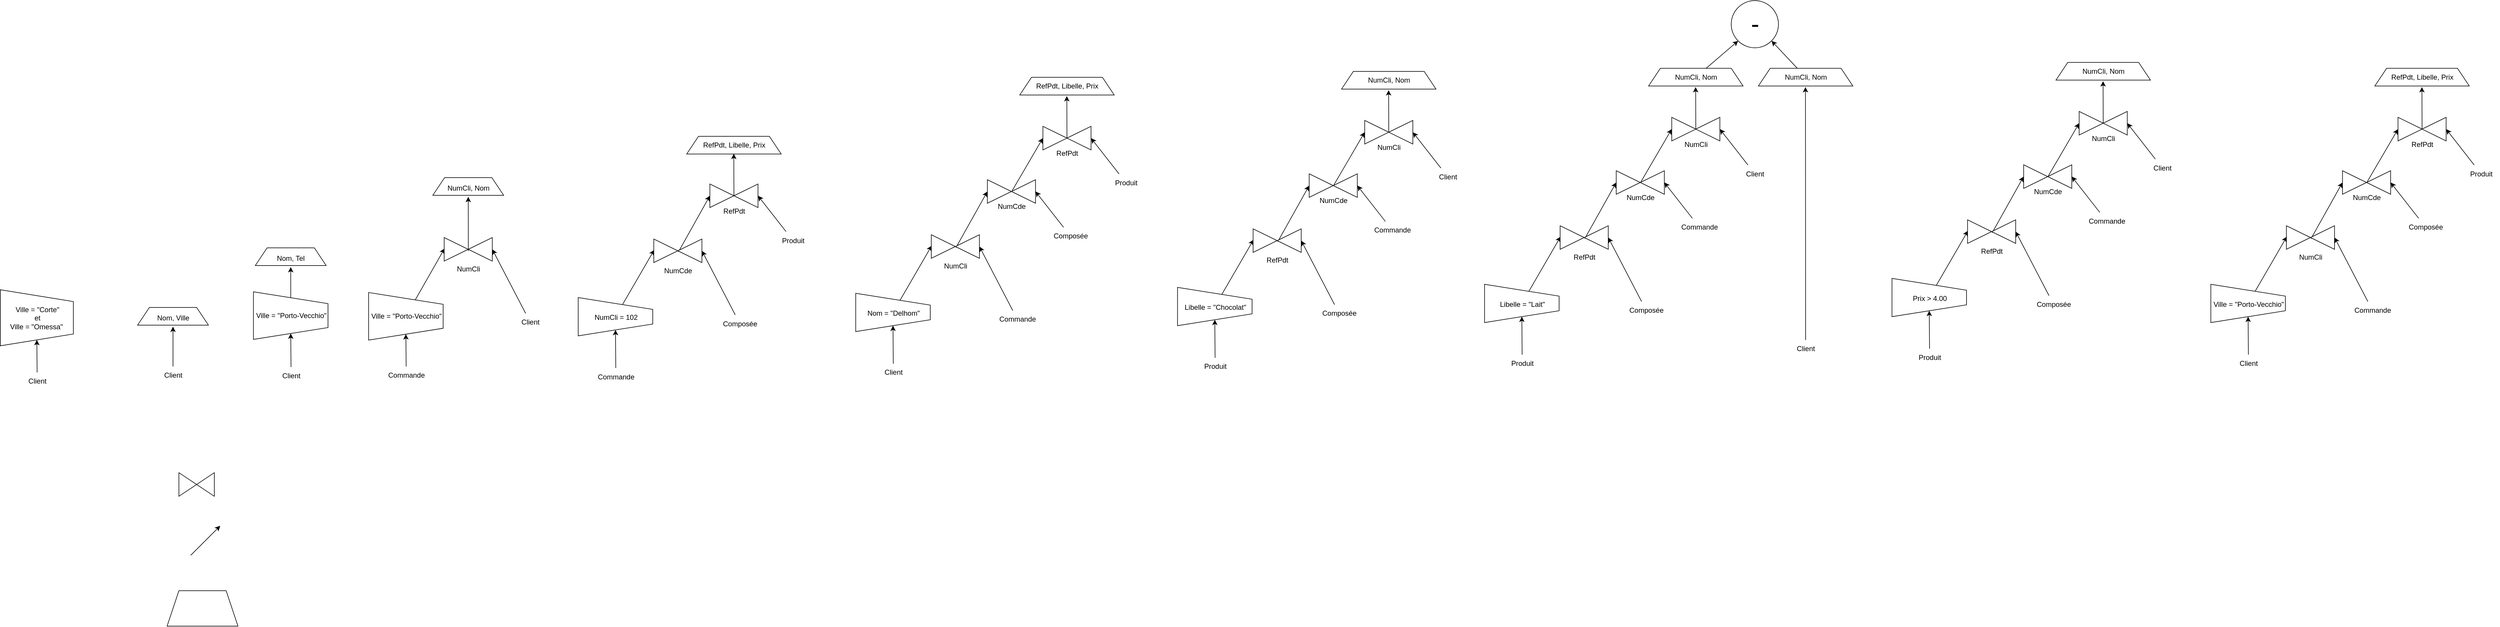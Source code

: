 <mxfile>
    <diagram id="LfQPh8v6tPDXvA52Tm2O" name="Page-1">
        <mxGraphModel dx="1200" dy="1699" grid="0" gridSize="10" guides="1" tooltips="1" connect="1" arrows="1" fold="1" page="0" pageScale="1" pageWidth="1100" pageHeight="1100" math="0" shadow="0">
            <root>
                <mxCell id="0"/>
                <mxCell id="1" parent="0"/>
                <mxCell id="2" value="" style="shape=collate;whiteSpace=wrap;html=1;rotation=90;" vertex="1" parent="1">
                    <mxGeometry x="630" y="350" width="40" height="60" as="geometry"/>
                </mxCell>
                <mxCell id="21" style="edgeStyle=none;html=1;" edge="1" parent="1" source="3" target="20">
                    <mxGeometry relative="1" as="geometry"/>
                </mxCell>
                <mxCell id="3" value="" style="shape=trapezoid;perimeter=trapezoidPerimeter;whiteSpace=wrap;html=1;fixedSize=1;rotation=90;" vertex="1" parent="1">
                    <mxGeometry x="769.07" y="30.69" width="80.62" height="126.25" as="geometry"/>
                </mxCell>
                <mxCell id="4" value="" style="endArrow=classic;html=1;" edge="1" parent="1">
                    <mxGeometry width="50" height="50" relative="1" as="geometry">
                        <mxPoint x="640" y="500" as="sourcePoint"/>
                        <mxPoint x="690" y="450" as="targetPoint"/>
                    </mxGeometry>
                </mxCell>
                <mxCell id="5" value="" style="shape=trapezoid;perimeter=trapezoidPerimeter;whiteSpace=wrap;html=1;fixedSize=1;" vertex="1" parent="1">
                    <mxGeometry x="600" y="560" width="120" height="60" as="geometry"/>
                </mxCell>
                <mxCell id="6" value="" style="shape=trapezoid;perimeter=trapezoidPerimeter;whiteSpace=wrap;html=1;fixedSize=1;rotation=90;" vertex="1" parent="1">
                    <mxGeometry x="331.88" y="35.63" width="95" height="123.75" as="geometry"/>
                </mxCell>
                <mxCell id="7" value="Ville = &quot;Corte&quot;&lt;br&gt;et&lt;br&gt;Ville = &quot;Omessa&quot;&amp;nbsp;" style="text;html=1;align=center;verticalAlign=middle;resizable=0;points=[];autosize=1;strokeColor=none;fillColor=none;" vertex="1" parent="1">
                    <mxGeometry x="320" y="67.5" width="120" height="60" as="geometry"/>
                </mxCell>
                <mxCell id="10" style="edgeStyle=none;html=1;entryX=1;entryY=0.5;entryDx=0;entryDy=0;" edge="1" parent="1" source="8" target="6">
                    <mxGeometry relative="1" as="geometry"/>
                </mxCell>
                <mxCell id="8" value="Client" style="text;html=1;align=center;verticalAlign=middle;resizable=0;points=[];autosize=1;strokeColor=none;fillColor=none;" vertex="1" parent="1">
                    <mxGeometry x="355" y="190" width="50" height="30" as="geometry"/>
                </mxCell>
                <mxCell id="11" value="" style="shape=trapezoid;perimeter=trapezoidPerimeter;whiteSpace=wrap;html=1;fixedSize=1;" vertex="1" parent="1">
                    <mxGeometry x="550" y="80" width="120" height="30" as="geometry"/>
                </mxCell>
                <mxCell id="12" value="Nom, Ville" style="text;html=1;align=center;verticalAlign=middle;resizable=0;points=[];autosize=1;strokeColor=none;fillColor=none;" vertex="1" parent="1">
                    <mxGeometry x="570" y="82.5" width="80" height="30" as="geometry"/>
                </mxCell>
                <mxCell id="14" style="edgeStyle=none;html=1;" edge="1" parent="1" source="13" target="12">
                    <mxGeometry relative="1" as="geometry"/>
                </mxCell>
                <mxCell id="13" value="Client" style="text;html=1;align=center;verticalAlign=middle;resizable=0;points=[];autosize=1;strokeColor=none;fillColor=none;" vertex="1" parent="1">
                    <mxGeometry x="585" y="180" width="50" height="30" as="geometry"/>
                </mxCell>
                <mxCell id="16" value="Ville = &quot;Porto-Vecchio&quot;" style="text;html=1;align=center;verticalAlign=middle;resizable=0;points=[];autosize=1;strokeColor=none;fillColor=none;" vertex="1" parent="1">
                    <mxGeometry x="740" y="78.5" width="140" height="30" as="geometry"/>
                </mxCell>
                <mxCell id="18" style="edgeStyle=none;html=1;entryX=1;entryY=0.5;entryDx=0;entryDy=0;" edge="1" parent="1" source="17" target="3">
                    <mxGeometry relative="1" as="geometry"/>
                </mxCell>
                <mxCell id="17" value="Client" style="text;html=1;align=center;verticalAlign=middle;resizable=0;points=[];autosize=1;strokeColor=none;fillColor=none;" vertex="1" parent="1">
                    <mxGeometry x="785" y="181" width="50" height="30" as="geometry"/>
                </mxCell>
                <mxCell id="19" value="" style="shape=trapezoid;perimeter=trapezoidPerimeter;whiteSpace=wrap;html=1;fixedSize=1;" vertex="1" parent="1">
                    <mxGeometry x="749.38" y="-21" width="120" height="30" as="geometry"/>
                </mxCell>
                <mxCell id="20" value="Nom, Tel" style="text;html=1;align=center;verticalAlign=middle;resizable=0;points=[];autosize=1;strokeColor=none;fillColor=none;" vertex="1" parent="1">
                    <mxGeometry x="774.38" y="-18.5" width="70" height="30" as="geometry"/>
                </mxCell>
                <mxCell id="29" style="edgeStyle=none;html=1;entryX=1;entryY=0.5;entryDx=0;entryDy=0;" edge="1" parent="1" source="22" target="27">
                    <mxGeometry relative="1" as="geometry"/>
                </mxCell>
                <mxCell id="22" value="Commande" style="text;html=1;align=center;verticalAlign=middle;resizable=0;points=[];autosize=1;strokeColor=none;fillColor=none;" vertex="1" parent="1">
                    <mxGeometry x="960" y="180" width="90" height="30" as="geometry"/>
                </mxCell>
                <mxCell id="31" style="edgeStyle=none;html=1;" edge="1" parent="1" source="27">
                    <mxGeometry relative="1" as="geometry">
                        <mxPoint x="1070" y="-20" as="targetPoint"/>
                    </mxGeometry>
                </mxCell>
                <mxCell id="27" value="" style="shape=trapezoid;perimeter=trapezoidPerimeter;whiteSpace=wrap;html=1;fixedSize=1;rotation=90;" vertex="1" parent="1">
                    <mxGeometry x="964.07" y="31.87" width="80.62" height="126.25" as="geometry"/>
                </mxCell>
                <mxCell id="28" value="Ville = &quot;Porto-Vecchio&quot;" style="text;html=1;align=center;verticalAlign=middle;resizable=0;points=[];autosize=1;strokeColor=none;fillColor=none;" vertex="1" parent="1">
                    <mxGeometry x="935" y="79.68" width="140" height="30" as="geometry"/>
                </mxCell>
                <mxCell id="37" style="edgeStyle=none;html=1;exitX=0.572;exitY=0.498;exitDx=0;exitDy=0;exitPerimeter=0;" edge="1" parent="1" source="30" target="36">
                    <mxGeometry relative="1" as="geometry"/>
                </mxCell>
                <mxCell id="30" value="" style="shape=collate;whiteSpace=wrap;html=1;rotation=90;" vertex="1" parent="1">
                    <mxGeometry x="1090" y="-59.25" width="40" height="81.5" as="geometry"/>
                </mxCell>
                <mxCell id="33" style="edgeStyle=none;html=1;entryX=0.5;entryY=0;entryDx=0;entryDy=0;" edge="1" parent="1" source="32" target="30">
                    <mxGeometry relative="1" as="geometry"/>
                </mxCell>
                <mxCell id="32" value="Client" style="text;html=1;align=center;verticalAlign=middle;resizable=0;points=[];autosize=1;strokeColor=none;fillColor=none;" vertex="1" parent="1">
                    <mxGeometry x="1190" y="90" width="50" height="30" as="geometry"/>
                </mxCell>
                <mxCell id="34" value="NumCli" style="text;html=1;align=center;verticalAlign=middle;resizable=0;points=[];autosize=1;strokeColor=none;fillColor=none;" vertex="1" parent="1">
                    <mxGeometry x="1080" width="60" height="30" as="geometry"/>
                </mxCell>
                <mxCell id="35" value="" style="shape=trapezoid;perimeter=trapezoidPerimeter;whiteSpace=wrap;html=1;fixedSize=1;" vertex="1" parent="1">
                    <mxGeometry x="1050" y="-140" width="120" height="30" as="geometry"/>
                </mxCell>
                <mxCell id="36" value="NumCli, Nom" style="text;html=1;align=center;verticalAlign=middle;resizable=0;points=[];autosize=1;strokeColor=none;fillColor=none;" vertex="1" parent="1">
                    <mxGeometry x="1065" y="-137.5" width="90" height="30" as="geometry"/>
                </mxCell>
                <mxCell id="38" style="edgeStyle=none;html=1;entryX=1;entryY=0.5;entryDx=0;entryDy=0;" edge="1" parent="1" source="39" target="41">
                    <mxGeometry relative="1" as="geometry"/>
                </mxCell>
                <mxCell id="39" value="Commande" style="text;html=1;align=center;verticalAlign=middle;resizable=0;points=[];autosize=1;strokeColor=none;fillColor=none;" vertex="1" parent="1">
                    <mxGeometry x="1315" y="182.5" width="90" height="30" as="geometry"/>
                </mxCell>
                <mxCell id="40" style="edgeStyle=none;html=1;" edge="1" parent="1" source="41">
                    <mxGeometry relative="1" as="geometry">
                        <mxPoint x="1425" y="-17.5" as="targetPoint"/>
                    </mxGeometry>
                </mxCell>
                <mxCell id="41" value="" style="shape=trapezoid;perimeter=trapezoidPerimeter;whiteSpace=wrap;html=1;fixedSize=1;rotation=90;" vertex="1" parent="1">
                    <mxGeometry x="1326.96" y="32.56" width="64.85" height="126.25" as="geometry"/>
                </mxCell>
                <mxCell id="42" value="NumCli = 102" style="text;html=1;align=center;verticalAlign=middle;resizable=0;points=[];autosize=1;strokeColor=none;fillColor=none;" vertex="1" parent="1">
                    <mxGeometry x="1310" y="82.18" width="100" height="30" as="geometry"/>
                </mxCell>
                <mxCell id="43" style="edgeStyle=none;html=1;exitX=0.548;exitY=0.488;exitDx=0;exitDy=0;exitPerimeter=0;entryX=0.5;entryY=1;entryDx=0;entryDy=0;" edge="1" parent="1" source="44" target="50">
                    <mxGeometry relative="1" as="geometry">
                        <mxPoint x="1465.139" y="-105" as="targetPoint"/>
                    </mxGeometry>
                </mxCell>
                <mxCell id="44" value="" style="shape=collate;whiteSpace=wrap;html=1;rotation=90;" vertex="1" parent="1">
                    <mxGeometry x="1445" y="-56.75" width="40" height="81.5" as="geometry"/>
                </mxCell>
                <mxCell id="45" style="edgeStyle=none;html=1;entryX=0.5;entryY=0;entryDx=0;entryDy=0;" edge="1" parent="1" source="46" target="44">
                    <mxGeometry relative="1" as="geometry"/>
                </mxCell>
                <mxCell id="46" value="Composée" style="text;html=1;align=center;verticalAlign=middle;resizable=0;points=[];autosize=1;strokeColor=none;fillColor=none;" vertex="1" parent="1">
                    <mxGeometry x="1530" y="92.5" width="80" height="30" as="geometry"/>
                </mxCell>
                <mxCell id="47" value="NumCde" style="text;html=1;align=center;verticalAlign=middle;resizable=0;points=[];autosize=1;strokeColor=none;fillColor=none;" vertex="1" parent="1">
                    <mxGeometry x="1430" y="2.5" width="70" height="30" as="geometry"/>
                </mxCell>
                <mxCell id="57" style="edgeStyle=none;html=1;entryX=0.498;entryY=0.984;entryDx=0;entryDy=0;entryPerimeter=0;exitX=0.481;exitY=0.5;exitDx=0;exitDy=0;exitPerimeter=0;" edge="1" parent="1" source="50" target="56">
                    <mxGeometry relative="1" as="geometry"/>
                </mxCell>
                <mxCell id="50" value="" style="shape=collate;whiteSpace=wrap;html=1;rotation=90;" vertex="1" parent="1">
                    <mxGeometry x="1540" y="-150" width="40" height="81.5" as="geometry"/>
                </mxCell>
                <mxCell id="51" value="RefPdt" style="text;html=1;align=center;verticalAlign=middle;resizable=0;points=[];autosize=1;strokeColor=none;fillColor=none;" vertex="1" parent="1">
                    <mxGeometry x="1530" y="-98.5" width="60" height="30" as="geometry"/>
                </mxCell>
                <mxCell id="54" style="edgeStyle=none;html=1;entryX=0.5;entryY=0;entryDx=0;entryDy=0;" edge="1" parent="1" source="53" target="50">
                    <mxGeometry relative="1" as="geometry"/>
                </mxCell>
                <mxCell id="53" value="Produit" style="text;html=1;align=center;verticalAlign=middle;resizable=0;points=[];autosize=1;strokeColor=none;fillColor=none;" vertex="1" parent="1">
                    <mxGeometry x="1630" y="-48.5" width="60" height="30" as="geometry"/>
                </mxCell>
                <mxCell id="55" value="" style="shape=trapezoid;perimeter=trapezoidPerimeter;whiteSpace=wrap;html=1;fixedSize=1;" vertex="1" parent="1">
                    <mxGeometry x="1480" y="-210" width="160" height="30" as="geometry"/>
                </mxCell>
                <mxCell id="56" value="RefPdt, Libelle, Prix" style="text;html=1;align=center;verticalAlign=middle;resizable=0;points=[];autosize=1;strokeColor=none;fillColor=none;" vertex="1" parent="1">
                    <mxGeometry x="1495" y="-210" width="130" height="30" as="geometry"/>
                </mxCell>
                <mxCell id="58" style="edgeStyle=none;html=1;entryX=1;entryY=0.5;entryDx=0;entryDy=0;" edge="1" parent="1" source="59" target="61">
                    <mxGeometry relative="1" as="geometry"/>
                </mxCell>
                <mxCell id="59" value="Client" style="text;html=1;align=center;verticalAlign=middle;resizable=0;points=[];autosize=1;strokeColor=none;fillColor=none;" vertex="1" parent="1">
                    <mxGeometry x="1805" y="175.25" width="50" height="30" as="geometry"/>
                </mxCell>
                <mxCell id="60" style="edgeStyle=none;html=1;" edge="1" parent="1" source="61">
                    <mxGeometry relative="1" as="geometry">
                        <mxPoint x="1895.0" y="-24.75" as="targetPoint"/>
                    </mxGeometry>
                </mxCell>
                <mxCell id="61" value="" style="shape=trapezoid;perimeter=trapezoidPerimeter;whiteSpace=wrap;html=1;fixedSize=1;rotation=90;" vertex="1" parent="1">
                    <mxGeometry x="1796.96" y="25.31" width="64.85" height="126.25" as="geometry"/>
                </mxCell>
                <mxCell id="62" value="Nom = &quot;Delhom&quot;" style="text;html=1;align=center;verticalAlign=middle;resizable=0;points=[];autosize=1;strokeColor=none;fillColor=none;" vertex="1" parent="1">
                    <mxGeometry x="1775" y="74.93" width="110" height="30" as="geometry"/>
                </mxCell>
                <mxCell id="63" style="edgeStyle=none;html=1;exitX=0.548;exitY=0.488;exitDx=0;exitDy=0;exitPerimeter=0;entryX=0.5;entryY=1;entryDx=0;entryDy=0;" edge="1" parent="1" source="64" target="69">
                    <mxGeometry relative="1" as="geometry">
                        <mxPoint x="1935.139" y="-112.25" as="targetPoint"/>
                    </mxGeometry>
                </mxCell>
                <mxCell id="64" value="" style="shape=collate;whiteSpace=wrap;html=1;rotation=90;" vertex="1" parent="1">
                    <mxGeometry x="1915" y="-64" width="40" height="81.5" as="geometry"/>
                </mxCell>
                <mxCell id="65" style="edgeStyle=none;html=1;entryX=0.5;entryY=0;entryDx=0;entryDy=0;" edge="1" parent="1" source="66" target="64">
                    <mxGeometry relative="1" as="geometry"/>
                </mxCell>
                <mxCell id="66" value="Commande" style="text;html=1;align=center;verticalAlign=middle;resizable=0;points=[];autosize=1;strokeColor=none;fillColor=none;" vertex="1" parent="1">
                    <mxGeometry x="1995" y="85.25" width="90" height="30" as="geometry"/>
                </mxCell>
                <mxCell id="67" value="NumCli" style="text;html=1;align=center;verticalAlign=middle;resizable=0;points=[];autosize=1;strokeColor=none;fillColor=none;" vertex="1" parent="1">
                    <mxGeometry x="1905" y="-4.75" width="60" height="30" as="geometry"/>
                </mxCell>
                <mxCell id="69" value="" style="shape=collate;whiteSpace=wrap;html=1;rotation=90;" vertex="1" parent="1">
                    <mxGeometry x="2010" y="-157.25" width="40" height="81.5" as="geometry"/>
                </mxCell>
                <mxCell id="70" value="NumCde" style="text;html=1;align=center;verticalAlign=middle;resizable=0;points=[];autosize=1;strokeColor=none;fillColor=none;" vertex="1" parent="1">
                    <mxGeometry x="1995" y="-105.75" width="70" height="30" as="geometry"/>
                </mxCell>
                <mxCell id="71" style="edgeStyle=none;html=1;entryX=0.5;entryY=0;entryDx=0;entryDy=0;" edge="1" parent="1" source="72" target="69">
                    <mxGeometry relative="1" as="geometry"/>
                </mxCell>
                <mxCell id="72" value="Composée" style="text;html=1;align=center;verticalAlign=middle;resizable=0;points=[];autosize=1;strokeColor=none;fillColor=none;" vertex="1" parent="1">
                    <mxGeometry x="2090" y="-55.75" width="80" height="30" as="geometry"/>
                </mxCell>
                <mxCell id="92" style="edgeStyle=none;html=1;exitX=0.475;exitY=0.488;exitDx=0;exitDy=0;exitPerimeter=0;entryX=0.5;entryY=1;entryDx=0;entryDy=0;" edge="1" parent="1" target="94" source="69">
                    <mxGeometry relative="1" as="geometry">
                        <mxPoint x="2029.159" y="-202.72" as="targetPoint"/>
                        <mxPoint x="2029.998" y="-111.8" as="sourcePoint"/>
                    </mxGeometry>
                </mxCell>
                <mxCell id="93" style="edgeStyle=none;html=1;entryX=0.498;entryY=0.984;entryDx=0;entryDy=0;entryPerimeter=0;exitX=0.481;exitY=0.5;exitDx=0;exitDy=0;exitPerimeter=0;" edge="1" parent="1" source="94">
                    <mxGeometry relative="1" as="geometry">
                        <mxPoint x="2123.76" y="-278.2" as="targetPoint"/>
                    </mxGeometry>
                </mxCell>
                <mxCell id="94" value="" style="shape=collate;whiteSpace=wrap;html=1;rotation=90;" vertex="1" parent="1">
                    <mxGeometry x="2104.02" y="-247.72" width="40" height="81.5" as="geometry"/>
                </mxCell>
                <mxCell id="95" value="RefPdt" style="text;html=1;align=center;verticalAlign=middle;resizable=0;points=[];autosize=1;strokeColor=none;fillColor=none;" vertex="1" parent="1">
                    <mxGeometry x="2094.02" y="-196.22" width="60" height="30" as="geometry"/>
                </mxCell>
                <mxCell id="96" style="edgeStyle=none;html=1;entryX=0.5;entryY=0;entryDx=0;entryDy=0;" edge="1" parent="1" source="97" target="94">
                    <mxGeometry relative="1" as="geometry"/>
                </mxCell>
                <mxCell id="97" value="Produit" style="text;html=1;align=center;verticalAlign=middle;resizable=0;points=[];autosize=1;strokeColor=none;fillColor=none;" vertex="1" parent="1">
                    <mxGeometry x="2194.02" y="-146.22" width="60" height="30" as="geometry"/>
                </mxCell>
                <mxCell id="98" value="" style="shape=trapezoid;perimeter=trapezoidPerimeter;whiteSpace=wrap;html=1;fixedSize=1;" vertex="1" parent="1">
                    <mxGeometry x="2044.02" y="-310" width="160" height="30" as="geometry"/>
                </mxCell>
                <mxCell id="99" value="RefPdt, Libelle, Prix" style="text;html=1;align=center;verticalAlign=middle;resizable=0;points=[];autosize=1;strokeColor=none;fillColor=none;" vertex="1" parent="1">
                    <mxGeometry x="2059.02" y="-310" width="130" height="30" as="geometry"/>
                </mxCell>
                <mxCell id="100" style="edgeStyle=none;html=1;entryX=1;entryY=0.5;entryDx=0;entryDy=0;" edge="1" parent="1" source="101" target="103">
                    <mxGeometry relative="1" as="geometry"/>
                </mxCell>
                <mxCell id="101" value="Produit" style="text;html=1;align=center;verticalAlign=middle;resizable=0;points=[];autosize=1;strokeColor=none;fillColor=none;" vertex="1" parent="1">
                    <mxGeometry x="2345" y="165.25" width="60" height="30" as="geometry"/>
                </mxCell>
                <mxCell id="102" style="edgeStyle=none;html=1;" edge="1" parent="1" source="103">
                    <mxGeometry relative="1" as="geometry">
                        <mxPoint x="2440.0" y="-34.75" as="targetPoint"/>
                    </mxGeometry>
                </mxCell>
                <mxCell id="103" value="" style="shape=trapezoid;perimeter=trapezoidPerimeter;whiteSpace=wrap;html=1;fixedSize=1;rotation=90;" vertex="1" parent="1">
                    <mxGeometry x="2341.96" y="15.31" width="64.85" height="126.25" as="geometry"/>
                </mxCell>
                <mxCell id="104" value="Libelle = &quot;Chocolat&quot;" style="text;html=1;align=center;verticalAlign=middle;resizable=0;points=[];autosize=1;strokeColor=none;fillColor=none;" vertex="1" parent="1">
                    <mxGeometry x="2310" y="64.93" width="130" height="30" as="geometry"/>
                </mxCell>
                <mxCell id="105" style="edgeStyle=none;html=1;exitX=0.548;exitY=0.488;exitDx=0;exitDy=0;exitPerimeter=0;entryX=0.5;entryY=1;entryDx=0;entryDy=0;" edge="1" parent="1" source="106" target="110">
                    <mxGeometry relative="1" as="geometry">
                        <mxPoint x="2480.139" y="-122.25" as="targetPoint"/>
                    </mxGeometry>
                </mxCell>
                <mxCell id="106" value="" style="shape=collate;whiteSpace=wrap;html=1;rotation=90;" vertex="1" parent="1">
                    <mxGeometry x="2460" y="-74" width="40" height="81.5" as="geometry"/>
                </mxCell>
                <mxCell id="107" style="edgeStyle=none;html=1;entryX=0.5;entryY=0;entryDx=0;entryDy=0;" edge="1" parent="1" source="108" target="106">
                    <mxGeometry relative="1" as="geometry"/>
                </mxCell>
                <mxCell id="108" value="Composée" style="text;html=1;align=center;verticalAlign=middle;resizable=0;points=[];autosize=1;strokeColor=none;fillColor=none;" vertex="1" parent="1">
                    <mxGeometry x="2545" y="75.25" width="80" height="30" as="geometry"/>
                </mxCell>
                <mxCell id="109" value="RefPdt" style="text;html=1;align=center;verticalAlign=middle;resizable=0;points=[];autosize=1;strokeColor=none;fillColor=none;" vertex="1" parent="1">
                    <mxGeometry x="2450" y="-14.75" width="60" height="30" as="geometry"/>
                </mxCell>
                <mxCell id="110" value="" style="shape=collate;whiteSpace=wrap;html=1;rotation=90;" vertex="1" parent="1">
                    <mxGeometry x="2555" y="-167.25" width="40" height="81.5" as="geometry"/>
                </mxCell>
                <mxCell id="111" value="NumCde" style="text;html=1;align=center;verticalAlign=middle;resizable=0;points=[];autosize=1;strokeColor=none;fillColor=none;" vertex="1" parent="1">
                    <mxGeometry x="2540" y="-115.75" width="70" height="30" as="geometry"/>
                </mxCell>
                <mxCell id="112" style="edgeStyle=none;html=1;entryX=0.5;entryY=0;entryDx=0;entryDy=0;" edge="1" parent="1" source="113" target="110">
                    <mxGeometry relative="1" as="geometry"/>
                </mxCell>
                <mxCell id="113" value="Commande" style="text;html=1;align=center;verticalAlign=middle;resizable=0;points=[];autosize=1;strokeColor=none;fillColor=none;" vertex="1" parent="1">
                    <mxGeometry x="2630" y="-65.75" width="90" height="30" as="geometry"/>
                </mxCell>
                <mxCell id="114" style="edgeStyle=none;html=1;exitX=0.475;exitY=0.488;exitDx=0;exitDy=0;exitPerimeter=0;entryX=0.5;entryY=1;entryDx=0;entryDy=0;" edge="1" parent="1" source="110" target="116">
                    <mxGeometry relative="1" as="geometry">
                        <mxPoint x="2574.159" y="-212.72" as="targetPoint"/>
                        <mxPoint x="2574.998" y="-121.8" as="sourcePoint"/>
                    </mxGeometry>
                </mxCell>
                <mxCell id="115" style="edgeStyle=none;html=1;entryX=0.498;entryY=0.984;entryDx=0;entryDy=0;entryPerimeter=0;exitX=0.481;exitY=0.5;exitDx=0;exitDy=0;exitPerimeter=0;" edge="1" parent="1" source="116">
                    <mxGeometry relative="1" as="geometry">
                        <mxPoint x="2668.76" y="-288.2" as="targetPoint"/>
                    </mxGeometry>
                </mxCell>
                <mxCell id="116" value="" style="shape=collate;whiteSpace=wrap;html=1;rotation=90;" vertex="1" parent="1">
                    <mxGeometry x="2649.02" y="-257.72" width="40" height="81.5" as="geometry"/>
                </mxCell>
                <mxCell id="117" value="NumCli" style="text;html=1;align=center;verticalAlign=middle;resizable=0;points=[];autosize=1;strokeColor=none;fillColor=none;" vertex="1" parent="1">
                    <mxGeometry x="2639.02" y="-206.22" width="60" height="30" as="geometry"/>
                </mxCell>
                <mxCell id="118" style="edgeStyle=none;html=1;entryX=0.5;entryY=0;entryDx=0;entryDy=0;" edge="1" parent="1" source="119" target="116">
                    <mxGeometry relative="1" as="geometry"/>
                </mxCell>
                <mxCell id="119" value="Client" style="text;html=1;align=center;verticalAlign=middle;resizable=0;points=[];autosize=1;strokeColor=none;fillColor=none;" vertex="1" parent="1">
                    <mxGeometry x="2744.02" y="-156.22" width="50" height="30" as="geometry"/>
                </mxCell>
                <mxCell id="120" value="" style="shape=trapezoid;perimeter=trapezoidPerimeter;whiteSpace=wrap;html=1;fixedSize=1;" vertex="1" parent="1">
                    <mxGeometry x="2589.02" y="-320" width="160" height="30" as="geometry"/>
                </mxCell>
                <mxCell id="121" value="NumCli, Nom" style="text;html=1;align=center;verticalAlign=middle;resizable=0;points=[];autosize=1;strokeColor=none;fillColor=none;" vertex="1" parent="1">
                    <mxGeometry x="2624.02" y="-320" width="90" height="30" as="geometry"/>
                </mxCell>
                <mxCell id="122" style="edgeStyle=none;html=1;entryX=1;entryY=0.5;entryDx=0;entryDy=0;" edge="1" parent="1" source="123" target="125">
                    <mxGeometry relative="1" as="geometry"/>
                </mxCell>
                <mxCell id="123" value="Produit" style="text;html=1;align=center;verticalAlign=middle;resizable=0;points=[];autosize=1;strokeColor=none;fillColor=none;" vertex="1" parent="1">
                    <mxGeometry x="2865" y="160" width="60" height="30" as="geometry"/>
                </mxCell>
                <mxCell id="124" style="edgeStyle=none;html=1;" edge="1" parent="1" source="125">
                    <mxGeometry relative="1" as="geometry">
                        <mxPoint x="2960.0" y="-40" as="targetPoint"/>
                    </mxGeometry>
                </mxCell>
                <mxCell id="125" value="" style="shape=trapezoid;perimeter=trapezoidPerimeter;whiteSpace=wrap;html=1;fixedSize=1;rotation=90;" vertex="1" parent="1">
                    <mxGeometry x="2861.96" y="10.06" width="64.85" height="126.25" as="geometry"/>
                </mxCell>
                <mxCell id="126" value="Libelle = &quot;Lait&quot;" style="text;html=1;align=center;verticalAlign=middle;resizable=0;points=[];autosize=1;strokeColor=none;fillColor=none;" vertex="1" parent="1">
                    <mxGeometry x="2845" y="59.68" width="100" height="30" as="geometry"/>
                </mxCell>
                <mxCell id="127" style="edgeStyle=none;html=1;exitX=0.548;exitY=0.488;exitDx=0;exitDy=0;exitPerimeter=0;entryX=0.5;entryY=1;entryDx=0;entryDy=0;" edge="1" parent="1" source="128" target="132">
                    <mxGeometry relative="1" as="geometry">
                        <mxPoint x="3000.139" y="-127.5" as="targetPoint"/>
                    </mxGeometry>
                </mxCell>
                <mxCell id="128" value="" style="shape=collate;whiteSpace=wrap;html=1;rotation=90;" vertex="1" parent="1">
                    <mxGeometry x="2980" y="-79.25" width="40" height="81.5" as="geometry"/>
                </mxCell>
                <mxCell id="129" style="edgeStyle=none;html=1;entryX=0.5;entryY=0;entryDx=0;entryDy=0;" edge="1" parent="1" source="130" target="128">
                    <mxGeometry relative="1" as="geometry"/>
                </mxCell>
                <mxCell id="130" value="Composée" style="text;html=1;align=center;verticalAlign=middle;resizable=0;points=[];autosize=1;strokeColor=none;fillColor=none;" vertex="1" parent="1">
                    <mxGeometry x="3065" y="70" width="80" height="30" as="geometry"/>
                </mxCell>
                <mxCell id="131" value="RefPdt" style="text;html=1;align=center;verticalAlign=middle;resizable=0;points=[];autosize=1;strokeColor=none;fillColor=none;" vertex="1" parent="1">
                    <mxGeometry x="2970" y="-20" width="60" height="30" as="geometry"/>
                </mxCell>
                <mxCell id="132" value="" style="shape=collate;whiteSpace=wrap;html=1;rotation=90;" vertex="1" parent="1">
                    <mxGeometry x="3075" y="-172.5" width="40" height="81.5" as="geometry"/>
                </mxCell>
                <mxCell id="133" value="NumCde" style="text;html=1;align=center;verticalAlign=middle;resizable=0;points=[];autosize=1;strokeColor=none;fillColor=none;" vertex="1" parent="1">
                    <mxGeometry x="3060" y="-121" width="70" height="30" as="geometry"/>
                </mxCell>
                <mxCell id="134" style="edgeStyle=none;html=1;entryX=0.5;entryY=0;entryDx=0;entryDy=0;" edge="1" parent="1" source="135" target="132">
                    <mxGeometry relative="1" as="geometry"/>
                </mxCell>
                <mxCell id="135" value="Commande" style="text;html=1;align=center;verticalAlign=middle;resizable=0;points=[];autosize=1;strokeColor=none;fillColor=none;" vertex="1" parent="1">
                    <mxGeometry x="3150" y="-71" width="90" height="30" as="geometry"/>
                </mxCell>
                <mxCell id="136" style="edgeStyle=none;html=1;exitX=0.475;exitY=0.488;exitDx=0;exitDy=0;exitPerimeter=0;entryX=0.5;entryY=1;entryDx=0;entryDy=0;" edge="1" parent="1" source="132" target="138">
                    <mxGeometry relative="1" as="geometry">
                        <mxPoint x="3094.159" y="-217.97" as="targetPoint"/>
                        <mxPoint x="3094.998" y="-127.05" as="sourcePoint"/>
                    </mxGeometry>
                </mxCell>
                <mxCell id="137" style="edgeStyle=none;html=1;entryX=0.498;entryY=0.984;entryDx=0;entryDy=0;entryPerimeter=0;exitX=0.481;exitY=0.5;exitDx=0;exitDy=0;exitPerimeter=0;" edge="1" parent="1" source="138">
                    <mxGeometry relative="1" as="geometry">
                        <mxPoint x="3188.76" y="-293.45" as="targetPoint"/>
                    </mxGeometry>
                </mxCell>
                <mxCell id="138" value="" style="shape=collate;whiteSpace=wrap;html=1;rotation=90;" vertex="1" parent="1">
                    <mxGeometry x="3169.02" y="-262.97" width="40" height="81.5" as="geometry"/>
                </mxCell>
                <mxCell id="139" value="NumCli" style="text;html=1;align=center;verticalAlign=middle;resizable=0;points=[];autosize=1;strokeColor=none;fillColor=none;" vertex="1" parent="1">
                    <mxGeometry x="3159.02" y="-211.47" width="60" height="30" as="geometry"/>
                </mxCell>
                <mxCell id="140" style="edgeStyle=none;html=1;entryX=0.5;entryY=0;entryDx=0;entryDy=0;" edge="1" parent="1" source="141" target="138">
                    <mxGeometry relative="1" as="geometry"/>
                </mxCell>
                <mxCell id="141" value="Client" style="text;html=1;align=center;verticalAlign=middle;resizable=0;points=[];autosize=1;strokeColor=none;fillColor=none;" vertex="1" parent="1">
                    <mxGeometry x="3264.02" y="-161.47" width="50" height="30" as="geometry"/>
                </mxCell>
                <mxCell id="142" value="" style="shape=trapezoid;perimeter=trapezoidPerimeter;whiteSpace=wrap;html=1;fixedSize=1;" vertex="1" parent="1">
                    <mxGeometry x="3109.02" y="-325.25" width="160" height="30" as="geometry"/>
                </mxCell>
                <mxCell id="151" style="edgeStyle=none;html=1;entryX=0;entryY=1;entryDx=0;entryDy=0;fontSize=42;" edge="1" parent="1" source="143" target="148">
                    <mxGeometry relative="1" as="geometry"/>
                </mxCell>
                <mxCell id="143" value="NumCli, Nom" style="text;html=1;align=center;verticalAlign=middle;resizable=0;points=[];autosize=1;strokeColor=none;fillColor=none;" vertex="1" parent="1">
                    <mxGeometry x="3144.02" y="-325.25" width="90" height="30" as="geometry"/>
                </mxCell>
                <mxCell id="144" value="Client" style="text;html=1;align=center;verticalAlign=middle;resizable=0;points=[];autosize=1;strokeColor=none;fillColor=none;" vertex="1" parent="1">
                    <mxGeometry x="3350" y="135.25" width="50" height="30" as="geometry"/>
                </mxCell>
                <mxCell id="145" style="edgeStyle=none;html=1;entryX=0.498;entryY=0.984;entryDx=0;entryDy=0;entryPerimeter=0;" edge="1" parent="1" source="144">
                    <mxGeometry relative="1" as="geometry">
                        <mxPoint x="3374.74" y="-293.45" as="targetPoint"/>
                        <mxPoint x="3375.0" y="-222.98" as="sourcePoint"/>
                    </mxGeometry>
                </mxCell>
                <mxCell id="146" value="" style="shape=trapezoid;perimeter=trapezoidPerimeter;whiteSpace=wrap;html=1;fixedSize=1;" vertex="1" parent="1">
                    <mxGeometry x="3295" y="-325.25" width="160" height="30" as="geometry"/>
                </mxCell>
                <mxCell id="150" style="edgeStyle=none;html=1;entryX=1;entryY=1;entryDx=0;entryDy=0;fontSize=42;" edge="1" parent="1" source="147" target="148">
                    <mxGeometry relative="1" as="geometry"/>
                </mxCell>
                <mxCell id="147" value="NumCli, Nom" style="text;html=1;align=center;verticalAlign=middle;resizable=0;points=[];autosize=1;strokeColor=none;fillColor=none;" vertex="1" parent="1">
                    <mxGeometry x="3330" y="-325.25" width="90" height="30" as="geometry"/>
                </mxCell>
                <mxCell id="148" value="" style="ellipse;whiteSpace=wrap;html=1;aspect=fixed;" vertex="1" parent="1">
                    <mxGeometry x="3249" y="-440" width="80" height="80" as="geometry"/>
                </mxCell>
                <mxCell id="149" value="&lt;font style=&quot;font-size: 42px;&quot;&gt;-&lt;/font&gt;" style="text;html=1;align=center;verticalAlign=middle;resizable=0;points=[];autosize=1;strokeColor=none;fillColor=none;" vertex="1" parent="1">
                    <mxGeometry x="3269" y="-430" width="40" height="60" as="geometry"/>
                </mxCell>
                <mxCell id="152" style="edgeStyle=none;html=1;entryX=1;entryY=0.5;entryDx=0;entryDy=0;" edge="1" parent="1" source="153" target="155">
                    <mxGeometry relative="1" as="geometry"/>
                </mxCell>
                <mxCell id="153" value="Produit" style="text;html=1;align=center;verticalAlign=middle;resizable=0;points=[];autosize=1;strokeColor=none;fillColor=none;" vertex="1" parent="1">
                    <mxGeometry x="3555" y="150" width="60" height="30" as="geometry"/>
                </mxCell>
                <mxCell id="154" style="edgeStyle=none;html=1;" edge="1" parent="1" source="155">
                    <mxGeometry relative="1" as="geometry">
                        <mxPoint x="3650.0" y="-50" as="targetPoint"/>
                    </mxGeometry>
                </mxCell>
                <mxCell id="155" value="" style="shape=trapezoid;perimeter=trapezoidPerimeter;whiteSpace=wrap;html=1;fixedSize=1;rotation=90;" vertex="1" parent="1">
                    <mxGeometry x="3551.96" y="0.06" width="64.85" height="126.25" as="geometry"/>
                </mxCell>
                <mxCell id="156" value="Prix &amp;gt; 4.00" style="text;html=1;align=center;verticalAlign=middle;resizable=0;points=[];autosize=1;strokeColor=none;fillColor=none;" vertex="1" parent="1">
                    <mxGeometry x="3545" y="49.68" width="80" height="30" as="geometry"/>
                </mxCell>
                <mxCell id="157" style="edgeStyle=none;html=1;exitX=0.548;exitY=0.488;exitDx=0;exitDy=0;exitPerimeter=0;entryX=0.5;entryY=1;entryDx=0;entryDy=0;" edge="1" parent="1" source="158" target="162">
                    <mxGeometry relative="1" as="geometry">
                        <mxPoint x="3690.139" y="-137.5" as="targetPoint"/>
                    </mxGeometry>
                </mxCell>
                <mxCell id="158" value="" style="shape=collate;whiteSpace=wrap;html=1;rotation=90;" vertex="1" parent="1">
                    <mxGeometry x="3670" y="-89.25" width="40" height="81.5" as="geometry"/>
                </mxCell>
                <mxCell id="159" style="edgeStyle=none;html=1;entryX=0.5;entryY=0;entryDx=0;entryDy=0;" edge="1" parent="1" source="160" target="158">
                    <mxGeometry relative="1" as="geometry"/>
                </mxCell>
                <mxCell id="160" value="Composée" style="text;html=1;align=center;verticalAlign=middle;resizable=0;points=[];autosize=1;strokeColor=none;fillColor=none;" vertex="1" parent="1">
                    <mxGeometry x="3755" y="60" width="80" height="30" as="geometry"/>
                </mxCell>
                <mxCell id="161" value="RefPdt" style="text;html=1;align=center;verticalAlign=middle;resizable=0;points=[];autosize=1;strokeColor=none;fillColor=none;" vertex="1" parent="1">
                    <mxGeometry x="3660" y="-30" width="60" height="30" as="geometry"/>
                </mxCell>
                <mxCell id="162" value="" style="shape=collate;whiteSpace=wrap;html=1;rotation=90;" vertex="1" parent="1">
                    <mxGeometry x="3765" y="-182.5" width="40" height="81.5" as="geometry"/>
                </mxCell>
                <mxCell id="163" value="NumCde" style="text;html=1;align=center;verticalAlign=middle;resizable=0;points=[];autosize=1;strokeColor=none;fillColor=none;" vertex="1" parent="1">
                    <mxGeometry x="3750" y="-131" width="70" height="30" as="geometry"/>
                </mxCell>
                <mxCell id="164" style="edgeStyle=none;html=1;entryX=0.5;entryY=0;entryDx=0;entryDy=0;" edge="1" parent="1" source="165" target="162">
                    <mxGeometry relative="1" as="geometry"/>
                </mxCell>
                <mxCell id="165" value="Commande" style="text;html=1;align=center;verticalAlign=middle;resizable=0;points=[];autosize=1;strokeColor=none;fillColor=none;" vertex="1" parent="1">
                    <mxGeometry x="3840" y="-81" width="90" height="30" as="geometry"/>
                </mxCell>
                <mxCell id="166" style="edgeStyle=none;html=1;exitX=0.475;exitY=0.488;exitDx=0;exitDy=0;exitPerimeter=0;entryX=0.5;entryY=1;entryDx=0;entryDy=0;" edge="1" parent="1" source="162" target="168">
                    <mxGeometry relative="1" as="geometry">
                        <mxPoint x="3784.159" y="-227.97" as="targetPoint"/>
                        <mxPoint x="3784.998" y="-137.05" as="sourcePoint"/>
                    </mxGeometry>
                </mxCell>
                <mxCell id="167" style="edgeStyle=none;html=1;entryX=0.498;entryY=0.984;entryDx=0;entryDy=0;entryPerimeter=0;exitX=0.481;exitY=0.5;exitDx=0;exitDy=0;exitPerimeter=0;" edge="1" parent="1" source="168">
                    <mxGeometry relative="1" as="geometry">
                        <mxPoint x="3878.76" y="-303.45" as="targetPoint"/>
                    </mxGeometry>
                </mxCell>
                <mxCell id="168" value="" style="shape=collate;whiteSpace=wrap;html=1;rotation=90;" vertex="1" parent="1">
                    <mxGeometry x="3859.02" y="-272.97" width="40" height="81.5" as="geometry"/>
                </mxCell>
                <mxCell id="169" value="NumCli" style="text;html=1;align=center;verticalAlign=middle;resizable=0;points=[];autosize=1;strokeColor=none;fillColor=none;" vertex="1" parent="1">
                    <mxGeometry x="3849.02" y="-221.47" width="60" height="30" as="geometry"/>
                </mxCell>
                <mxCell id="170" style="edgeStyle=none;html=1;entryX=0.5;entryY=0;entryDx=0;entryDy=0;" edge="1" parent="1" source="171" target="168">
                    <mxGeometry relative="1" as="geometry"/>
                </mxCell>
                <mxCell id="171" value="Client" style="text;html=1;align=center;verticalAlign=middle;resizable=0;points=[];autosize=1;strokeColor=none;fillColor=none;" vertex="1" parent="1">
                    <mxGeometry x="3954.02" y="-171.47" width="50" height="30" as="geometry"/>
                </mxCell>
                <mxCell id="172" value="" style="shape=trapezoid;perimeter=trapezoidPerimeter;whiteSpace=wrap;html=1;fixedSize=1;" vertex="1" parent="1">
                    <mxGeometry x="3799.02" y="-335.25" width="160" height="30" as="geometry"/>
                </mxCell>
                <mxCell id="173" value="NumCli, Nom" style="text;html=1;align=center;verticalAlign=middle;resizable=0;points=[];autosize=1;strokeColor=none;fillColor=none;" vertex="1" parent="1">
                    <mxGeometry x="3834.02" y="-335.25" width="90" height="30" as="geometry"/>
                </mxCell>
                <mxCell id="174" style="edgeStyle=none;html=1;entryX=1;entryY=0.5;entryDx=0;entryDy=0;" edge="1" parent="1" source="175" target="177">
                    <mxGeometry relative="1" as="geometry"/>
                </mxCell>
                <mxCell id="175" value="Client" style="text;html=1;align=center;verticalAlign=middle;resizable=0;points=[];autosize=1;strokeColor=none;fillColor=none;" vertex="1" parent="1">
                    <mxGeometry x="4100" y="160" width="50" height="30" as="geometry"/>
                </mxCell>
                <mxCell id="176" style="edgeStyle=none;html=1;" edge="1" parent="1" source="177">
                    <mxGeometry relative="1" as="geometry">
                        <mxPoint x="4190" y="-40" as="targetPoint"/>
                    </mxGeometry>
                </mxCell>
                <mxCell id="177" value="" style="shape=trapezoid;perimeter=trapezoidPerimeter;whiteSpace=wrap;html=1;fixedSize=1;rotation=90;" vertex="1" parent="1">
                    <mxGeometry x="4091.96" y="10.06" width="64.85" height="126.25" as="geometry"/>
                </mxCell>
                <mxCell id="178" value="Ville = &quot;Porto-Vecchio&quot;" style="text;html=1;align=center;verticalAlign=middle;resizable=0;points=[];autosize=1;strokeColor=none;fillColor=none;" vertex="1" parent="1">
                    <mxGeometry x="4055" y="59.68" width="140" height="30" as="geometry"/>
                </mxCell>
                <mxCell id="179" style="edgeStyle=none;html=1;exitX=0.548;exitY=0.488;exitDx=0;exitDy=0;exitPerimeter=0;entryX=0.5;entryY=1;entryDx=0;entryDy=0;" edge="1" parent="1" source="180" target="184">
                    <mxGeometry relative="1" as="geometry">
                        <mxPoint x="4230.139" y="-127.5" as="targetPoint"/>
                    </mxGeometry>
                </mxCell>
                <mxCell id="180" value="" style="shape=collate;whiteSpace=wrap;html=1;rotation=90;" vertex="1" parent="1">
                    <mxGeometry x="4210" y="-79.25" width="40" height="81.5" as="geometry"/>
                </mxCell>
                <mxCell id="181" style="edgeStyle=none;html=1;entryX=0.5;entryY=0;entryDx=0;entryDy=0;" edge="1" parent="1" source="182" target="180">
                    <mxGeometry relative="1" as="geometry"/>
                </mxCell>
                <mxCell id="182" value="Commande" style="text;html=1;align=center;verticalAlign=middle;resizable=0;points=[];autosize=1;strokeColor=none;fillColor=none;" vertex="1" parent="1">
                    <mxGeometry x="4290" y="70" width="90" height="30" as="geometry"/>
                </mxCell>
                <mxCell id="183" value="NumCli" style="text;html=1;align=center;verticalAlign=middle;resizable=0;points=[];autosize=1;strokeColor=none;fillColor=none;" vertex="1" parent="1">
                    <mxGeometry x="4200" y="-20" width="60" height="30" as="geometry"/>
                </mxCell>
                <mxCell id="184" value="" style="shape=collate;whiteSpace=wrap;html=1;rotation=90;" vertex="1" parent="1">
                    <mxGeometry x="4305" y="-172.5" width="40" height="81.5" as="geometry"/>
                </mxCell>
                <mxCell id="185" value="NumCde" style="text;html=1;align=center;verticalAlign=middle;resizable=0;points=[];autosize=1;strokeColor=none;fillColor=none;" vertex="1" parent="1">
                    <mxGeometry x="4290" y="-121" width="70" height="30" as="geometry"/>
                </mxCell>
                <mxCell id="186" style="edgeStyle=none;html=1;entryX=0.5;entryY=0;entryDx=0;entryDy=0;" edge="1" parent="1" source="187" target="184">
                    <mxGeometry relative="1" as="geometry"/>
                </mxCell>
                <mxCell id="187" value="Composée" style="text;html=1;align=center;verticalAlign=middle;resizable=0;points=[];autosize=1;strokeColor=none;fillColor=none;" vertex="1" parent="1">
                    <mxGeometry x="4385" y="-71" width="80" height="30" as="geometry"/>
                </mxCell>
                <mxCell id="188" style="edgeStyle=none;html=1;exitX=0.475;exitY=0.488;exitDx=0;exitDy=0;exitPerimeter=0;entryX=0.5;entryY=1;entryDx=0;entryDy=0;" edge="1" parent="1" source="184" target="190">
                    <mxGeometry relative="1" as="geometry">
                        <mxPoint x="4324.159" y="-217.97" as="targetPoint"/>
                        <mxPoint x="4324.998" y="-127.05" as="sourcePoint"/>
                    </mxGeometry>
                </mxCell>
                <mxCell id="189" style="edgeStyle=none;html=1;entryX=0.498;entryY=0.984;entryDx=0;entryDy=0;entryPerimeter=0;exitX=0.481;exitY=0.5;exitDx=0;exitDy=0;exitPerimeter=0;" edge="1" parent="1" source="190">
                    <mxGeometry relative="1" as="geometry">
                        <mxPoint x="4418.76" y="-293.45" as="targetPoint"/>
                    </mxGeometry>
                </mxCell>
                <mxCell id="190" value="" style="shape=collate;whiteSpace=wrap;html=1;rotation=90;" vertex="1" parent="1">
                    <mxGeometry x="4399.02" y="-262.97" width="40" height="81.5" as="geometry"/>
                </mxCell>
                <mxCell id="191" value="RefPdt" style="text;html=1;align=center;verticalAlign=middle;resizable=0;points=[];autosize=1;strokeColor=none;fillColor=none;" vertex="1" parent="1">
                    <mxGeometry x="4389.02" y="-211.47" width="60" height="30" as="geometry"/>
                </mxCell>
                <mxCell id="192" style="edgeStyle=none;html=1;entryX=0.5;entryY=0;entryDx=0;entryDy=0;" edge="1" parent="1" source="193" target="190">
                    <mxGeometry relative="1" as="geometry"/>
                </mxCell>
                <mxCell id="193" value="Produit" style="text;html=1;align=center;verticalAlign=middle;resizable=0;points=[];autosize=1;strokeColor=none;fillColor=none;" vertex="1" parent="1">
                    <mxGeometry x="4489.02" y="-161.47" width="60" height="30" as="geometry"/>
                </mxCell>
                <mxCell id="194" value="" style="shape=trapezoid;perimeter=trapezoidPerimeter;whiteSpace=wrap;html=1;fixedSize=1;" vertex="1" parent="1">
                    <mxGeometry x="4339.02" y="-325.25" width="160" height="30" as="geometry"/>
                </mxCell>
                <mxCell id="195" value="RefPdt, Libelle, Prix" style="text;html=1;align=center;verticalAlign=middle;resizable=0;points=[];autosize=1;strokeColor=none;fillColor=none;" vertex="1" parent="1">
                    <mxGeometry x="4354.02" y="-325.25" width="130" height="30" as="geometry"/>
                </mxCell>
            </root>
        </mxGraphModel>
    </diagram>
</mxfile>